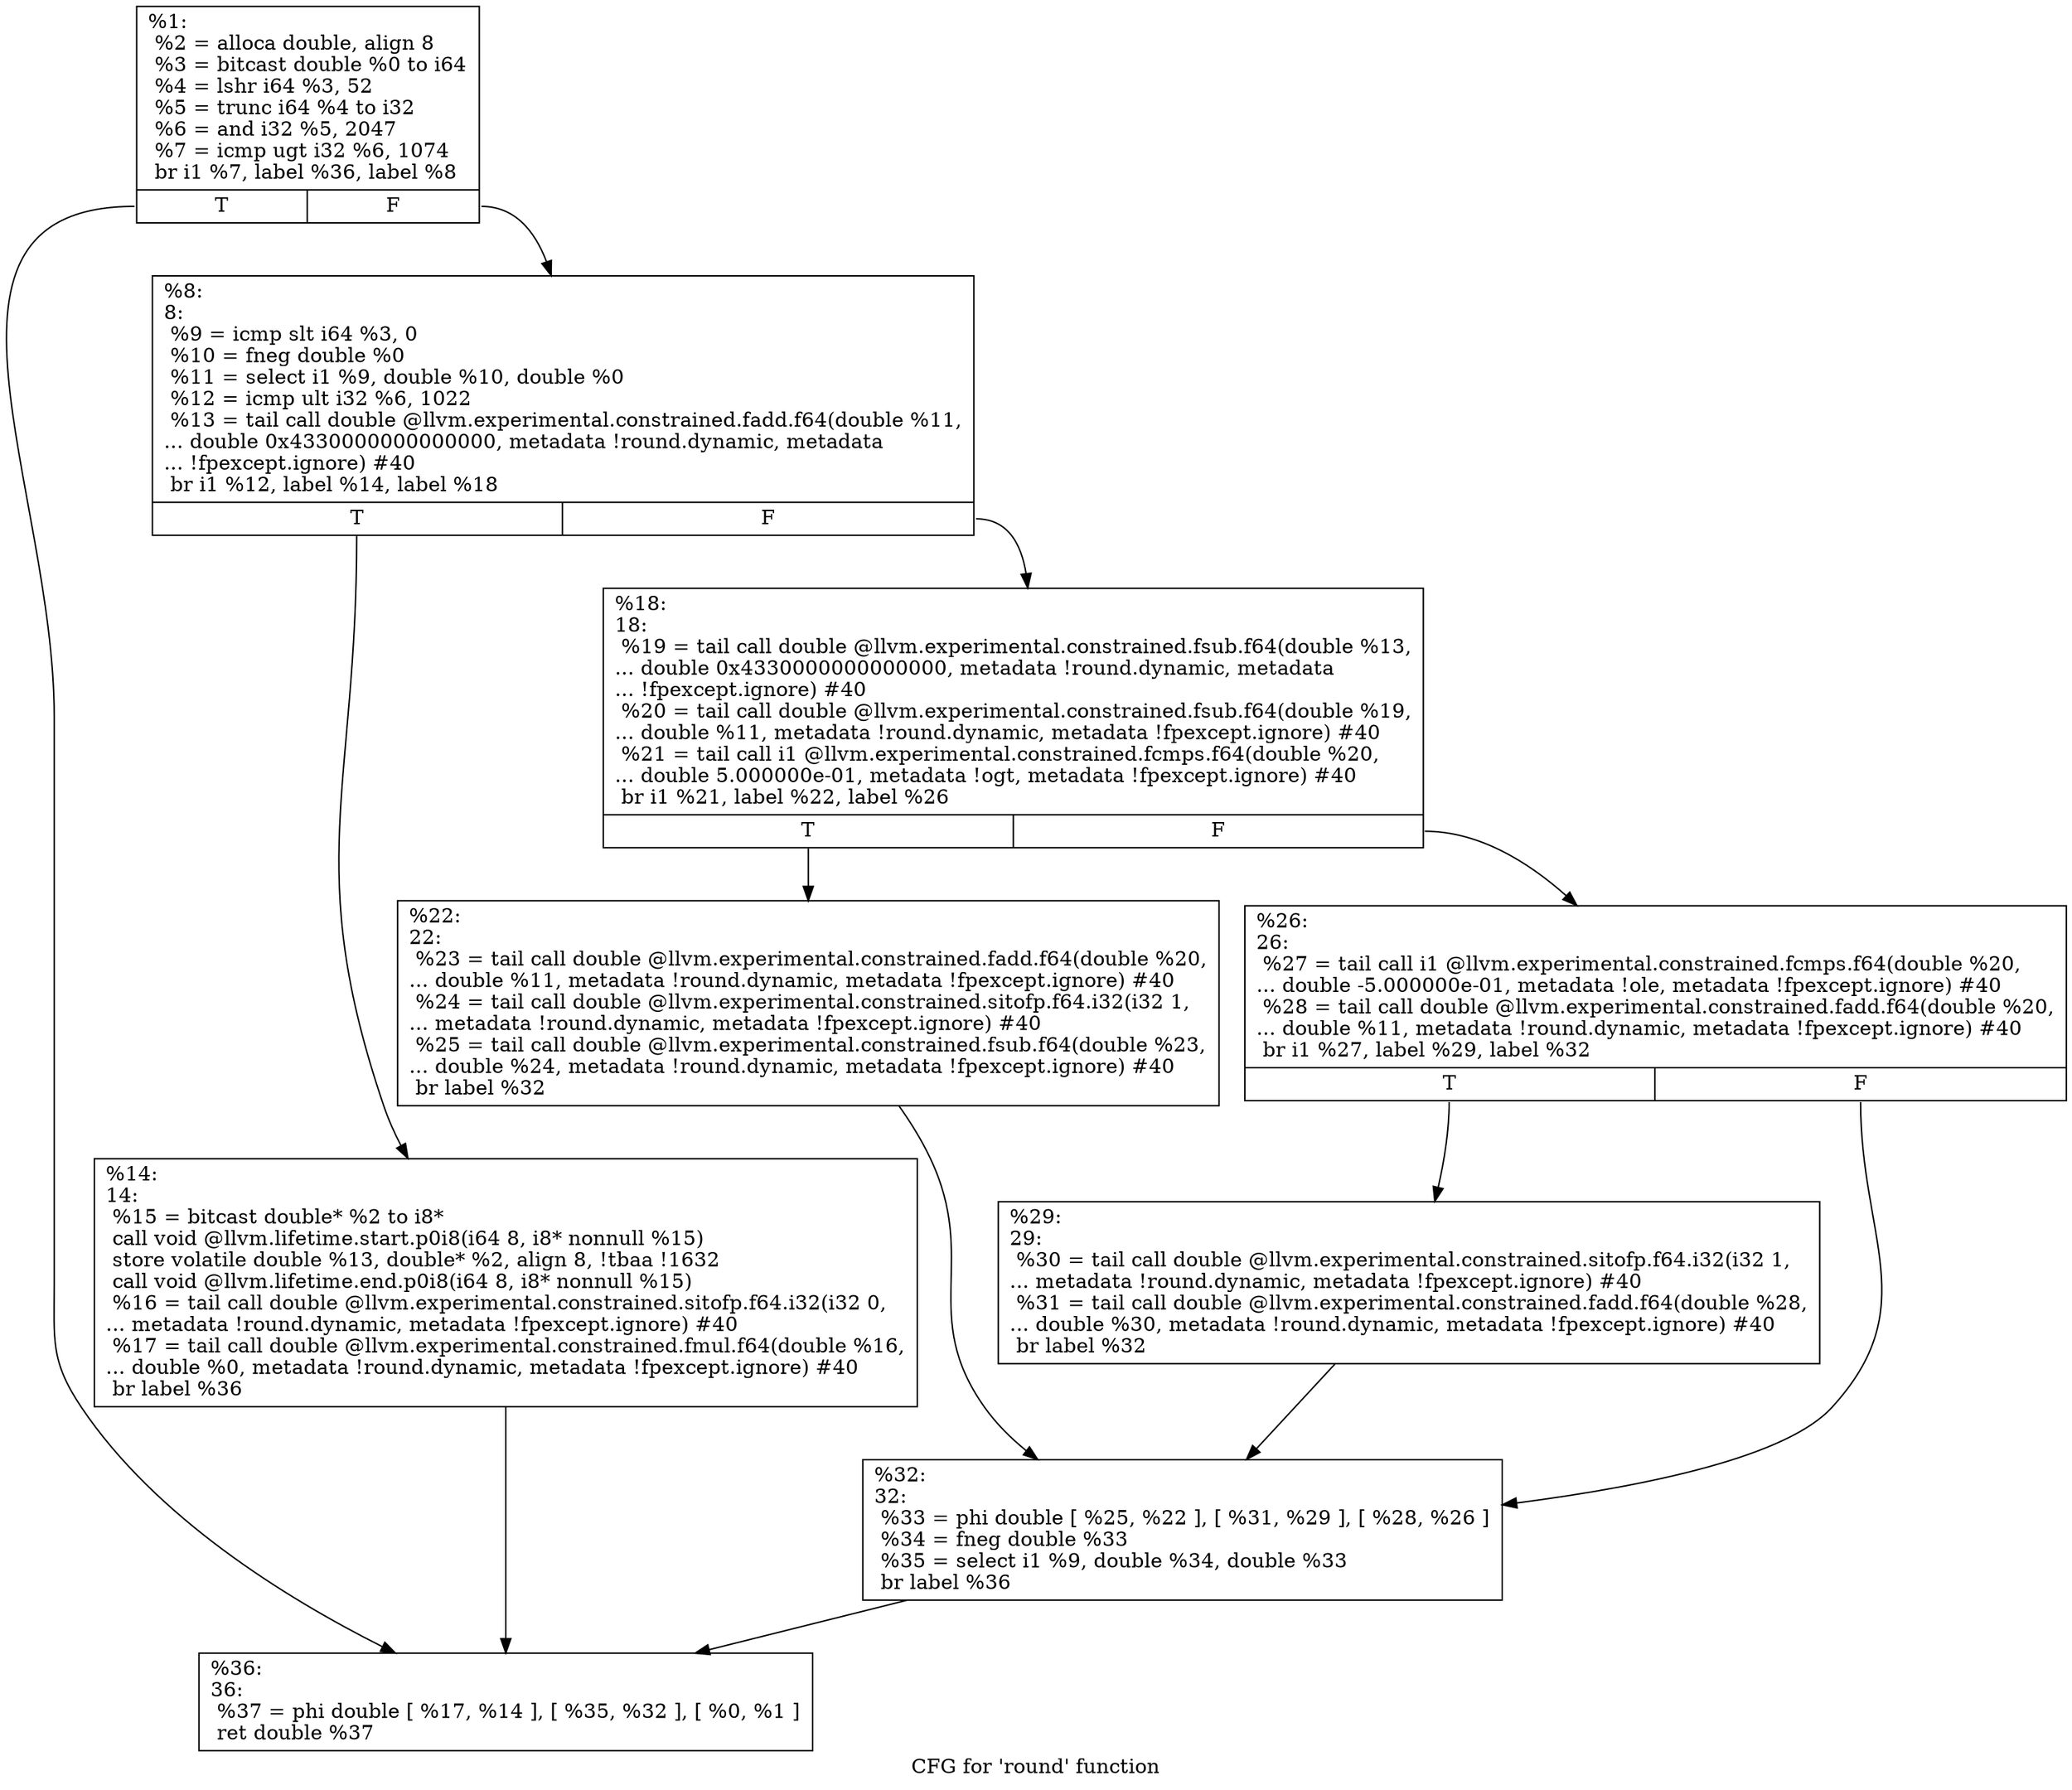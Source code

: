digraph "CFG for 'round' function" {
	label="CFG for 'round' function";

	Node0x1988d10 [shape=record,label="{%1:\l  %2 = alloca double, align 8\l  %3 = bitcast double %0 to i64\l  %4 = lshr i64 %3, 52\l  %5 = trunc i64 %4 to i32\l  %6 = and i32 %5, 2047\l  %7 = icmp ugt i32 %6, 1074\l  br i1 %7, label %36, label %8\l|{<s0>T|<s1>F}}"];
	Node0x1988d10:s0 -> Node0x1988f90;
	Node0x1988d10:s1 -> Node0x1988d60;
	Node0x1988d60 [shape=record,label="{%8:\l8:                                                \l  %9 = icmp slt i64 %3, 0\l  %10 = fneg double %0\l  %11 = select i1 %9, double %10, double %0\l  %12 = icmp ult i32 %6, 1022\l  %13 = tail call double @llvm.experimental.constrained.fadd.f64(double %11,\l... double 0x4330000000000000, metadata !round.dynamic, metadata\l... !fpexcept.ignore) #40\l  br i1 %12, label %14, label %18\l|{<s0>T|<s1>F}}"];
	Node0x1988d60:s0 -> Node0x1988db0;
	Node0x1988d60:s1 -> Node0x1988e00;
	Node0x1988db0 [shape=record,label="{%14:\l14:                                               \l  %15 = bitcast double* %2 to i8*\l  call void @llvm.lifetime.start.p0i8(i64 8, i8* nonnull %15)\l  store volatile double %13, double* %2, align 8, !tbaa !1632\l  call void @llvm.lifetime.end.p0i8(i64 8, i8* nonnull %15)\l  %16 = tail call double @llvm.experimental.constrained.sitofp.f64.i32(i32 0,\l... metadata !round.dynamic, metadata !fpexcept.ignore) #40\l  %17 = tail call double @llvm.experimental.constrained.fmul.f64(double %16,\l... double %0, metadata !round.dynamic, metadata !fpexcept.ignore) #40\l  br label %36\l}"];
	Node0x1988db0 -> Node0x1988f90;
	Node0x1988e00 [shape=record,label="{%18:\l18:                                               \l  %19 = tail call double @llvm.experimental.constrained.fsub.f64(double %13,\l... double 0x4330000000000000, metadata !round.dynamic, metadata\l... !fpexcept.ignore) #40\l  %20 = tail call double @llvm.experimental.constrained.fsub.f64(double %19,\l... double %11, metadata !round.dynamic, metadata !fpexcept.ignore) #40\l  %21 = tail call i1 @llvm.experimental.constrained.fcmps.f64(double %20,\l... double 5.000000e-01, metadata !ogt, metadata !fpexcept.ignore) #40\l  br i1 %21, label %22, label %26\l|{<s0>T|<s1>F}}"];
	Node0x1988e00:s0 -> Node0x1988e50;
	Node0x1988e00:s1 -> Node0x1988ea0;
	Node0x1988e50 [shape=record,label="{%22:\l22:                                               \l  %23 = tail call double @llvm.experimental.constrained.fadd.f64(double %20,\l... double %11, metadata !round.dynamic, metadata !fpexcept.ignore) #40\l  %24 = tail call double @llvm.experimental.constrained.sitofp.f64.i32(i32 1,\l... metadata !round.dynamic, metadata !fpexcept.ignore) #40\l  %25 = tail call double @llvm.experimental.constrained.fsub.f64(double %23,\l... double %24, metadata !round.dynamic, metadata !fpexcept.ignore) #40\l  br label %32\l}"];
	Node0x1988e50 -> Node0x1988f40;
	Node0x1988ea0 [shape=record,label="{%26:\l26:                                               \l  %27 = tail call i1 @llvm.experimental.constrained.fcmps.f64(double %20,\l... double -5.000000e-01, metadata !ole, metadata !fpexcept.ignore) #40\l  %28 = tail call double @llvm.experimental.constrained.fadd.f64(double %20,\l... double %11, metadata !round.dynamic, metadata !fpexcept.ignore) #40\l  br i1 %27, label %29, label %32\l|{<s0>T|<s1>F}}"];
	Node0x1988ea0:s0 -> Node0x1988ef0;
	Node0x1988ea0:s1 -> Node0x1988f40;
	Node0x1988ef0 [shape=record,label="{%29:\l29:                                               \l  %30 = tail call double @llvm.experimental.constrained.sitofp.f64.i32(i32 1,\l... metadata !round.dynamic, metadata !fpexcept.ignore) #40\l  %31 = tail call double @llvm.experimental.constrained.fadd.f64(double %28,\l... double %30, metadata !round.dynamic, metadata !fpexcept.ignore) #40\l  br label %32\l}"];
	Node0x1988ef0 -> Node0x1988f40;
	Node0x1988f40 [shape=record,label="{%32:\l32:                                               \l  %33 = phi double [ %25, %22 ], [ %31, %29 ], [ %28, %26 ]\l  %34 = fneg double %33\l  %35 = select i1 %9, double %34, double %33\l  br label %36\l}"];
	Node0x1988f40 -> Node0x1988f90;
	Node0x1988f90 [shape=record,label="{%36:\l36:                                               \l  %37 = phi double [ %17, %14 ], [ %35, %32 ], [ %0, %1 ]\l  ret double %37\l}"];
}
